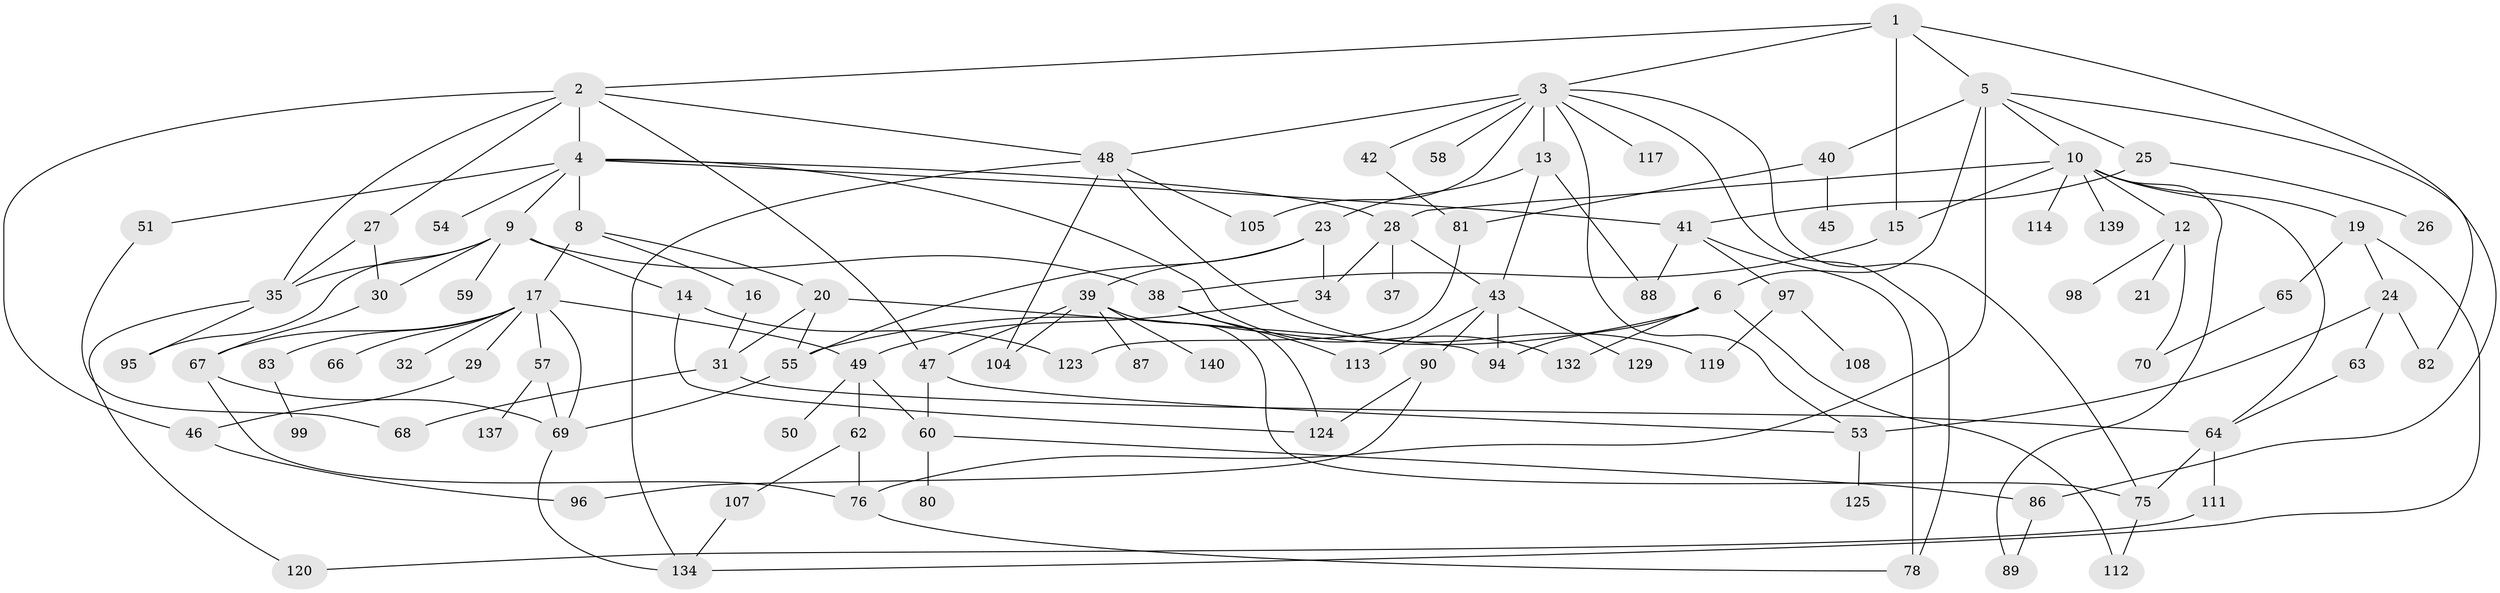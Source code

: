 // Generated by graph-tools (version 1.1) at 2025/51/02/27/25 19:51:38]
// undirected, 98 vertices, 152 edges
graph export_dot {
graph [start="1"]
  node [color=gray90,style=filled];
  1 [super="+93"];
  2 [super="+36"];
  3 [super="+7"];
  4;
  5 [super="+79"];
  6 [super="+33"];
  8 [super="+85"];
  9;
  10 [super="+11"];
  12 [super="+71"];
  13 [super="+131"];
  14;
  15 [super="+92"];
  16 [super="+56"];
  17 [super="+18"];
  19;
  20 [super="+22"];
  21 [super="+130"];
  23;
  24;
  25;
  26;
  27;
  28 [super="+103"];
  29;
  30 [super="+61"];
  31;
  32;
  34 [super="+128"];
  35 [super="+138"];
  37;
  38 [super="+52"];
  39 [super="+77"];
  40;
  41 [super="+44"];
  42;
  43 [super="+109"];
  45;
  46;
  47 [super="+101"];
  48 [super="+102"];
  49 [super="+106"];
  50;
  51;
  53 [super="+73"];
  54;
  55;
  57 [super="+84"];
  58;
  59;
  60 [super="+72"];
  62 [super="+116"];
  63 [super="+74"];
  64 [super="+115"];
  65 [super="+91"];
  66;
  67 [super="+135"];
  68;
  69;
  70;
  75;
  76 [super="+126"];
  78;
  80;
  81;
  82;
  83;
  86;
  87;
  88;
  89 [super="+133"];
  90;
  94;
  95;
  96 [super="+127"];
  97 [super="+100"];
  98;
  99 [super="+121"];
  104;
  105 [super="+118"];
  107 [super="+122"];
  108 [super="+110"];
  111;
  112;
  113 [super="+136"];
  114;
  117;
  119;
  120;
  123;
  124;
  125;
  129;
  132;
  134 [super="+141"];
  137;
  139;
  140;
  1 -- 2;
  1 -- 3;
  1 -- 5;
  1 -- 82;
  1 -- 15;
  2 -- 4;
  2 -- 27;
  2 -- 46;
  2 -- 35;
  2 -- 48;
  2 -- 47;
  3 -- 13 [weight=2];
  3 -- 42;
  3 -- 53;
  3 -- 58;
  3 -- 117;
  3 -- 105;
  3 -- 75;
  3 -- 78;
  3 -- 48;
  4 -- 8;
  4 -- 9;
  4 -- 51;
  4 -- 54;
  4 -- 132;
  4 -- 41;
  4 -- 28;
  5 -- 6;
  5 -- 10;
  5 -- 25;
  5 -- 40;
  5 -- 86;
  5 -- 76;
  6 -- 55;
  6 -- 112;
  6 -- 94;
  6 -- 132;
  8 -- 16;
  8 -- 17;
  8 -- 20;
  9 -- 14;
  9 -- 30;
  9 -- 35;
  9 -- 38;
  9 -- 59;
  9 -- 95;
  10 -- 19;
  10 -- 28;
  10 -- 139;
  10 -- 114;
  10 -- 89;
  10 -- 12;
  10 -- 15;
  10 -- 64;
  12 -- 21;
  12 -- 98;
  12 -- 70;
  13 -- 23;
  13 -- 88;
  13 -- 43;
  14 -- 124;
  14 -- 123;
  15 -- 38;
  16 -- 31;
  17 -- 29;
  17 -- 32;
  17 -- 57;
  17 -- 66;
  17 -- 67;
  17 -- 83;
  17 -- 69;
  17 -- 49;
  19 -- 24;
  19 -- 65;
  19 -- 134;
  20 -- 55;
  20 -- 94;
  20 -- 31;
  23 -- 34;
  23 -- 39;
  23 -- 55;
  24 -- 63;
  24 -- 53;
  24 -- 82;
  25 -- 26;
  25 -- 41;
  27 -- 35;
  27 -- 30;
  28 -- 37;
  28 -- 43;
  28 -- 34;
  29 -- 46;
  30 -- 67;
  31 -- 64;
  31 -- 68;
  34 -- 49;
  35 -- 120;
  35 -- 95;
  38 -- 124;
  38 -- 113;
  39 -- 47;
  39 -- 87;
  39 -- 140;
  39 -- 104;
  39 -- 75;
  40 -- 45;
  40 -- 81;
  41 -- 88;
  41 -- 97;
  41 -- 78;
  42 -- 81;
  43 -- 90;
  43 -- 129;
  43 -- 113;
  43 -- 94;
  46 -- 96;
  47 -- 60;
  47 -- 53;
  48 -- 119;
  48 -- 105;
  48 -- 134;
  48 -- 104;
  49 -- 50;
  49 -- 62;
  49 -- 60;
  51 -- 68;
  53 -- 125;
  55 -- 69;
  57 -- 69;
  57 -- 137;
  60 -- 86;
  60 -- 80;
  62 -- 107;
  62 -- 76;
  63 -- 64;
  64 -- 111;
  64 -- 75;
  65 -- 70;
  67 -- 76;
  67 -- 69;
  69 -- 134;
  75 -- 112;
  76 -- 78;
  81 -- 123;
  83 -- 99;
  86 -- 89;
  90 -- 96;
  90 -- 124;
  97 -- 108;
  97 -- 119;
  107 -- 134;
  111 -- 120;
}
